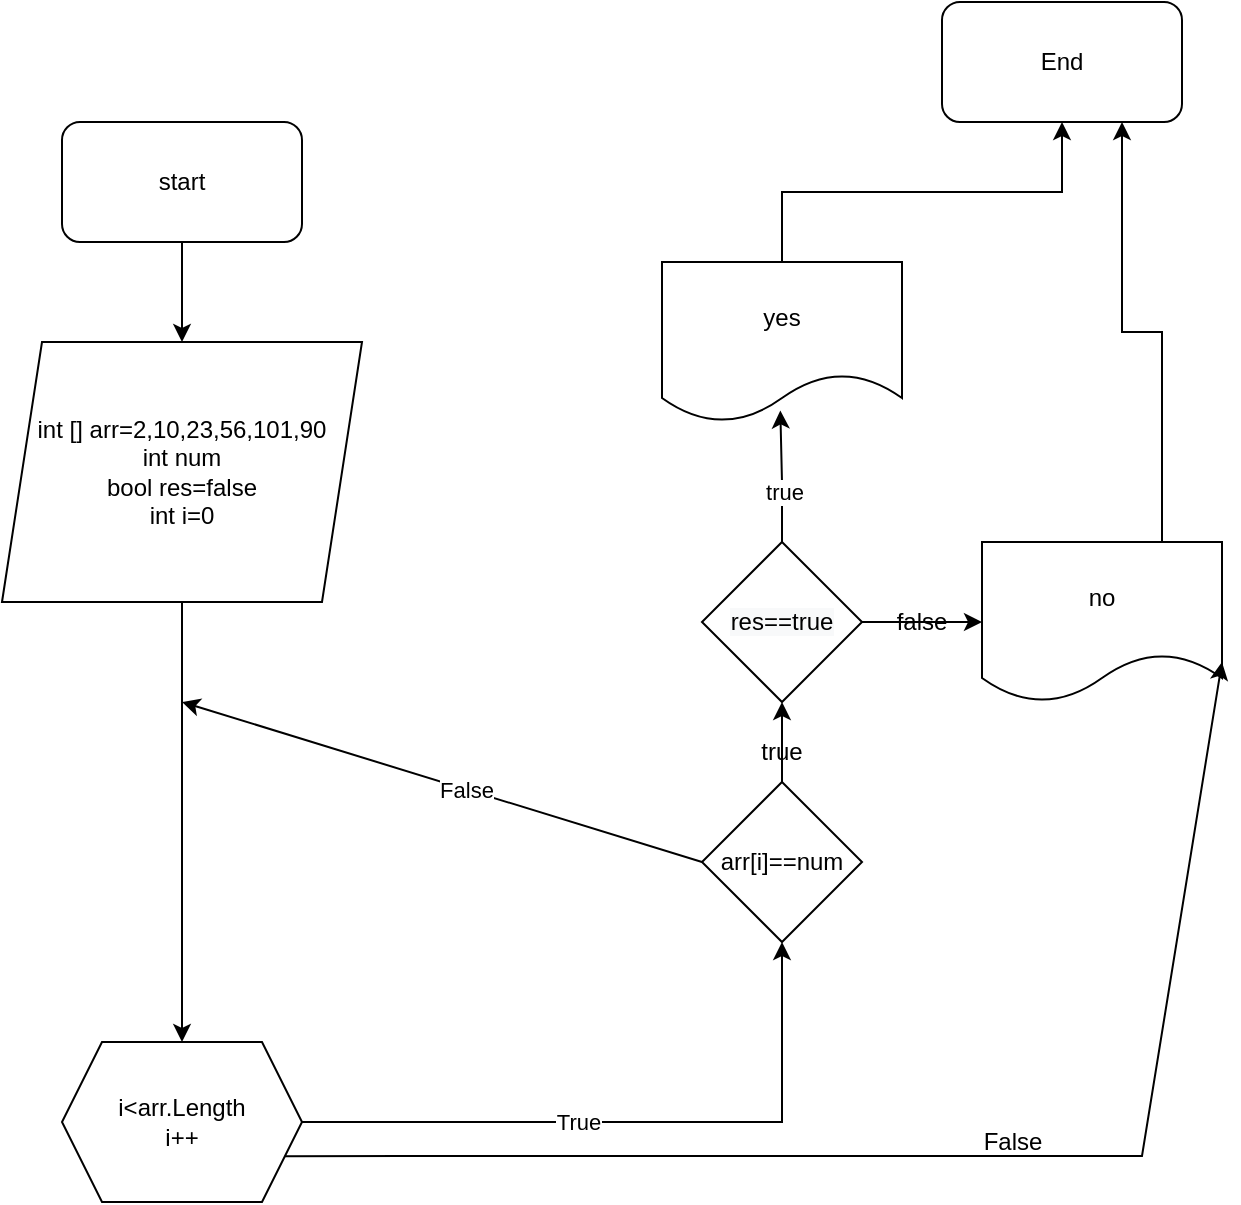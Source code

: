 <mxfile version="15.8.4" type="device"><diagram id="MjCUiSSf74ytzO0FosmL" name="Page-1"><mxGraphModel dx="1278" dy="579" grid="1" gridSize="10" guides="1" tooltips="1" connect="1" arrows="1" fold="1" page="1" pageScale="1" pageWidth="850" pageHeight="1100" math="0" shadow="0"><root><mxCell id="0"/><mxCell id="1" parent="0"/><mxCell id="gVgh3Giv6JpTrPalEmpq-3" value="" style="edgeStyle=orthogonalEdgeStyle;rounded=0;orthogonalLoop=1;jettySize=auto;html=1;" parent="1" source="gVgh3Giv6JpTrPalEmpq-1" target="gVgh3Giv6JpTrPalEmpq-2" edge="1"><mxGeometry relative="1" as="geometry"/></mxCell><mxCell id="gVgh3Giv6JpTrPalEmpq-1" value="start" style="rounded=1;whiteSpace=wrap;html=1;" parent="1" vertex="1"><mxGeometry x="210" y="110" width="120" height="60" as="geometry"/></mxCell><mxCell id="gVgh3Giv6JpTrPalEmpq-5" value="" style="edgeStyle=orthogonalEdgeStyle;rounded=0;orthogonalLoop=1;jettySize=auto;html=1;entryX=0.5;entryY=0;entryDx=0;entryDy=0;" parent="1" source="gVgh3Giv6JpTrPalEmpq-2" target="gVgh3Giv6JpTrPalEmpq-9" edge="1"><mxGeometry relative="1" as="geometry"><mxPoint x="250" y="420" as="targetPoint"/></mxGeometry></mxCell><mxCell id="gVgh3Giv6JpTrPalEmpq-2" value="int [] arr=2,10,23,56,101,90&lt;br&gt;int num&lt;br&gt;bool res=false&lt;br&gt;int i=0" style="shape=parallelogram;perimeter=parallelogramPerimeter;whiteSpace=wrap;html=1;fixedSize=1;" parent="1" vertex="1"><mxGeometry x="180" y="220" width="180" height="130" as="geometry"/></mxCell><mxCell id="gVgh3Giv6JpTrPalEmpq-13" style="edgeStyle=orthogonalEdgeStyle;rounded=0;orthogonalLoop=1;jettySize=auto;html=1;exitX=0.5;exitY=0;exitDx=0;exitDy=0;entryX=0.5;entryY=1;entryDx=0;entryDy=0;" parent="1" source="gVgh3Giv6JpTrPalEmpq-8" edge="1"><mxGeometry relative="1" as="geometry"><mxPoint x="570" y="400" as="targetPoint"/><Array as="points"><mxPoint x="570" y="430"/><mxPoint x="570" y="430"/></Array></mxGeometry></mxCell><mxCell id="gVgh3Giv6JpTrPalEmpq-8" value="arr[i]==num" style="rhombus;whiteSpace=wrap;html=1;" parent="1" vertex="1"><mxGeometry x="530" y="440" width="80" height="80" as="geometry"/></mxCell><mxCell id="gVgh3Giv6JpTrPalEmpq-10" style="edgeStyle=orthogonalEdgeStyle;rounded=0;orthogonalLoop=1;jettySize=auto;html=1;entryX=0.5;entryY=1;entryDx=0;entryDy=0;" parent="1" source="gVgh3Giv6JpTrPalEmpq-9" target="gVgh3Giv6JpTrPalEmpq-8" edge="1"><mxGeometry relative="1" as="geometry"/></mxCell><mxCell id="gVgh3Giv6JpTrPalEmpq-18" value="True" style="edgeLabel;html=1;align=center;verticalAlign=middle;resizable=0;points=[];" parent="gVgh3Giv6JpTrPalEmpq-10" vertex="1" connectable="0"><mxGeometry x="-0.163" relative="1" as="geometry"><mxPoint as="offset"/></mxGeometry></mxCell><mxCell id="gVgh3Giv6JpTrPalEmpq-9" value="i&amp;lt;arr.Length&lt;br&gt;i++" style="shape=hexagon;perimeter=hexagonPerimeter2;whiteSpace=wrap;html=1;fixedSize=1;" parent="1" vertex="1"><mxGeometry x="210" y="570" width="120" height="80" as="geometry"/></mxCell><mxCell id="gVgh3Giv6JpTrPalEmpq-17" value="true" style="text;html=1;strokeColor=none;fillColor=none;align=center;verticalAlign=middle;whiteSpace=wrap;rounded=0;" parent="1" vertex="1"><mxGeometry x="540" y="410" width="60" height="30" as="geometry"/></mxCell><mxCell id="gVgh3Giv6JpTrPalEmpq-19" value="" style="endArrow=classic;html=1;rounded=0;exitX=0;exitY=0.5;exitDx=0;exitDy=0;" parent="1" source="gVgh3Giv6JpTrPalEmpq-8" edge="1"><mxGeometry width="50" height="50" relative="1" as="geometry"><mxPoint x="400" y="430" as="sourcePoint"/><mxPoint x="270" y="400" as="targetPoint"/></mxGeometry></mxCell><mxCell id="gVgh3Giv6JpTrPalEmpq-20" value="False" style="edgeLabel;html=1;align=center;verticalAlign=middle;resizable=0;points=[];" parent="gVgh3Giv6JpTrPalEmpq-19" vertex="1" connectable="0"><mxGeometry x="-0.1" relative="1" as="geometry"><mxPoint x="-1" as="offset"/></mxGeometry></mxCell><mxCell id="gVgh3Giv6JpTrPalEmpq-23" value="" style="edgeStyle=orthogonalEdgeStyle;rounded=0;orthogonalLoop=1;jettySize=auto;html=1;entryX=0.493;entryY=0.928;entryDx=0;entryDy=0;entryPerimeter=0;" parent="1" source="gVgh3Giv6JpTrPalEmpq-21" target="gVgh3Giv6JpTrPalEmpq-22" edge="1"><mxGeometry relative="1" as="geometry"/></mxCell><mxCell id="gVgh3Giv6JpTrPalEmpq-24" value="true" style="edgeLabel;html=1;align=center;verticalAlign=middle;resizable=0;points=[];" parent="gVgh3Giv6JpTrPalEmpq-23" vertex="1" connectable="0"><mxGeometry x="-0.235" y="-1" relative="1" as="geometry"><mxPoint as="offset"/></mxGeometry></mxCell><mxCell id="gVgh3Giv6JpTrPalEmpq-26" value="" style="edgeStyle=orthogonalEdgeStyle;rounded=0;orthogonalLoop=1;jettySize=auto;html=1;" parent="1" source="gVgh3Giv6JpTrPalEmpq-21" target="gVgh3Giv6JpTrPalEmpq-25" edge="1"><mxGeometry relative="1" as="geometry"><Array as="points"><mxPoint x="630" y="360"/><mxPoint x="630" y="360"/></Array></mxGeometry></mxCell><mxCell id="gVgh3Giv6JpTrPalEmpq-21" value="&lt;span style=&quot;color: rgb(0 , 0 , 0) ; font-family: &amp;#34;helvetica&amp;#34; ; font-size: 12px ; font-style: normal ; font-weight: 400 ; letter-spacing: normal ; text-align: center ; text-indent: 0px ; text-transform: none ; word-spacing: 0px ; background-color: rgb(248 , 249 , 250) ; display: inline ; float: none&quot;&gt;res==true&lt;/span&gt;" style="rhombus;whiteSpace=wrap;html=1;" parent="1" vertex="1"><mxGeometry x="530" y="320" width="80" height="80" as="geometry"/></mxCell><mxCell id="gVgh3Giv6JpTrPalEmpq-34" style="edgeStyle=orthogonalEdgeStyle;rounded=0;orthogonalLoop=1;jettySize=auto;html=1;exitX=0.5;exitY=0;exitDx=0;exitDy=0;" parent="1" source="gVgh3Giv6JpTrPalEmpq-22" target="gVgh3Giv6JpTrPalEmpq-33" edge="1"><mxGeometry relative="1" as="geometry"/></mxCell><mxCell id="gVgh3Giv6JpTrPalEmpq-22" value="yes" style="shape=document;whiteSpace=wrap;html=1;boundedLbl=1;" parent="1" vertex="1"><mxGeometry x="510" y="180" width="120" height="80" as="geometry"/></mxCell><mxCell id="gVgh3Giv6JpTrPalEmpq-35" style="edgeStyle=orthogonalEdgeStyle;rounded=0;orthogonalLoop=1;jettySize=auto;html=1;exitX=0.75;exitY=0;exitDx=0;exitDy=0;entryX=0.75;entryY=1;entryDx=0;entryDy=0;" parent="1" source="gVgh3Giv6JpTrPalEmpq-25" target="gVgh3Giv6JpTrPalEmpq-33" edge="1"><mxGeometry relative="1" as="geometry"/></mxCell><mxCell id="gVgh3Giv6JpTrPalEmpq-25" value="no" style="shape=document;whiteSpace=wrap;html=1;boundedLbl=1;" parent="1" vertex="1"><mxGeometry x="670" y="320" width="120" height="80" as="geometry"/></mxCell><mxCell id="gVgh3Giv6JpTrPalEmpq-27" value="false" style="text;html=1;strokeColor=none;fillColor=none;align=center;verticalAlign=middle;whiteSpace=wrap;rounded=0;" parent="1" vertex="1"><mxGeometry x="610" y="345" width="60" height="30" as="geometry"/></mxCell><mxCell id="gVgh3Giv6JpTrPalEmpq-31" value="" style="endArrow=classic;html=1;rounded=0;entryX=1;entryY=0.75;entryDx=0;entryDy=0;exitX=1;exitY=0.75;exitDx=0;exitDy=0;" parent="1" source="gVgh3Giv6JpTrPalEmpq-9" target="gVgh3Giv6JpTrPalEmpq-25" edge="1"><mxGeometry width="50" height="50" relative="1" as="geometry"><mxPoint x="310" y="580" as="sourcePoint"/><mxPoint x="800" y="380" as="targetPoint"/><Array as="points"><mxPoint x="380" y="627"/><mxPoint x="750" y="627"/></Array></mxGeometry></mxCell><mxCell id="gVgh3Giv6JpTrPalEmpq-32" value="False" style="text;html=1;align=center;verticalAlign=middle;resizable=0;points=[];autosize=1;strokeColor=none;fillColor=none;" parent="1" vertex="1"><mxGeometry x="660" y="610" width="50" height="20" as="geometry"/></mxCell><mxCell id="gVgh3Giv6JpTrPalEmpq-33" value="End" style="rounded=1;whiteSpace=wrap;html=1;" parent="1" vertex="1"><mxGeometry x="650" y="50" width="120" height="60" as="geometry"/></mxCell></root></mxGraphModel></diagram></mxfile>